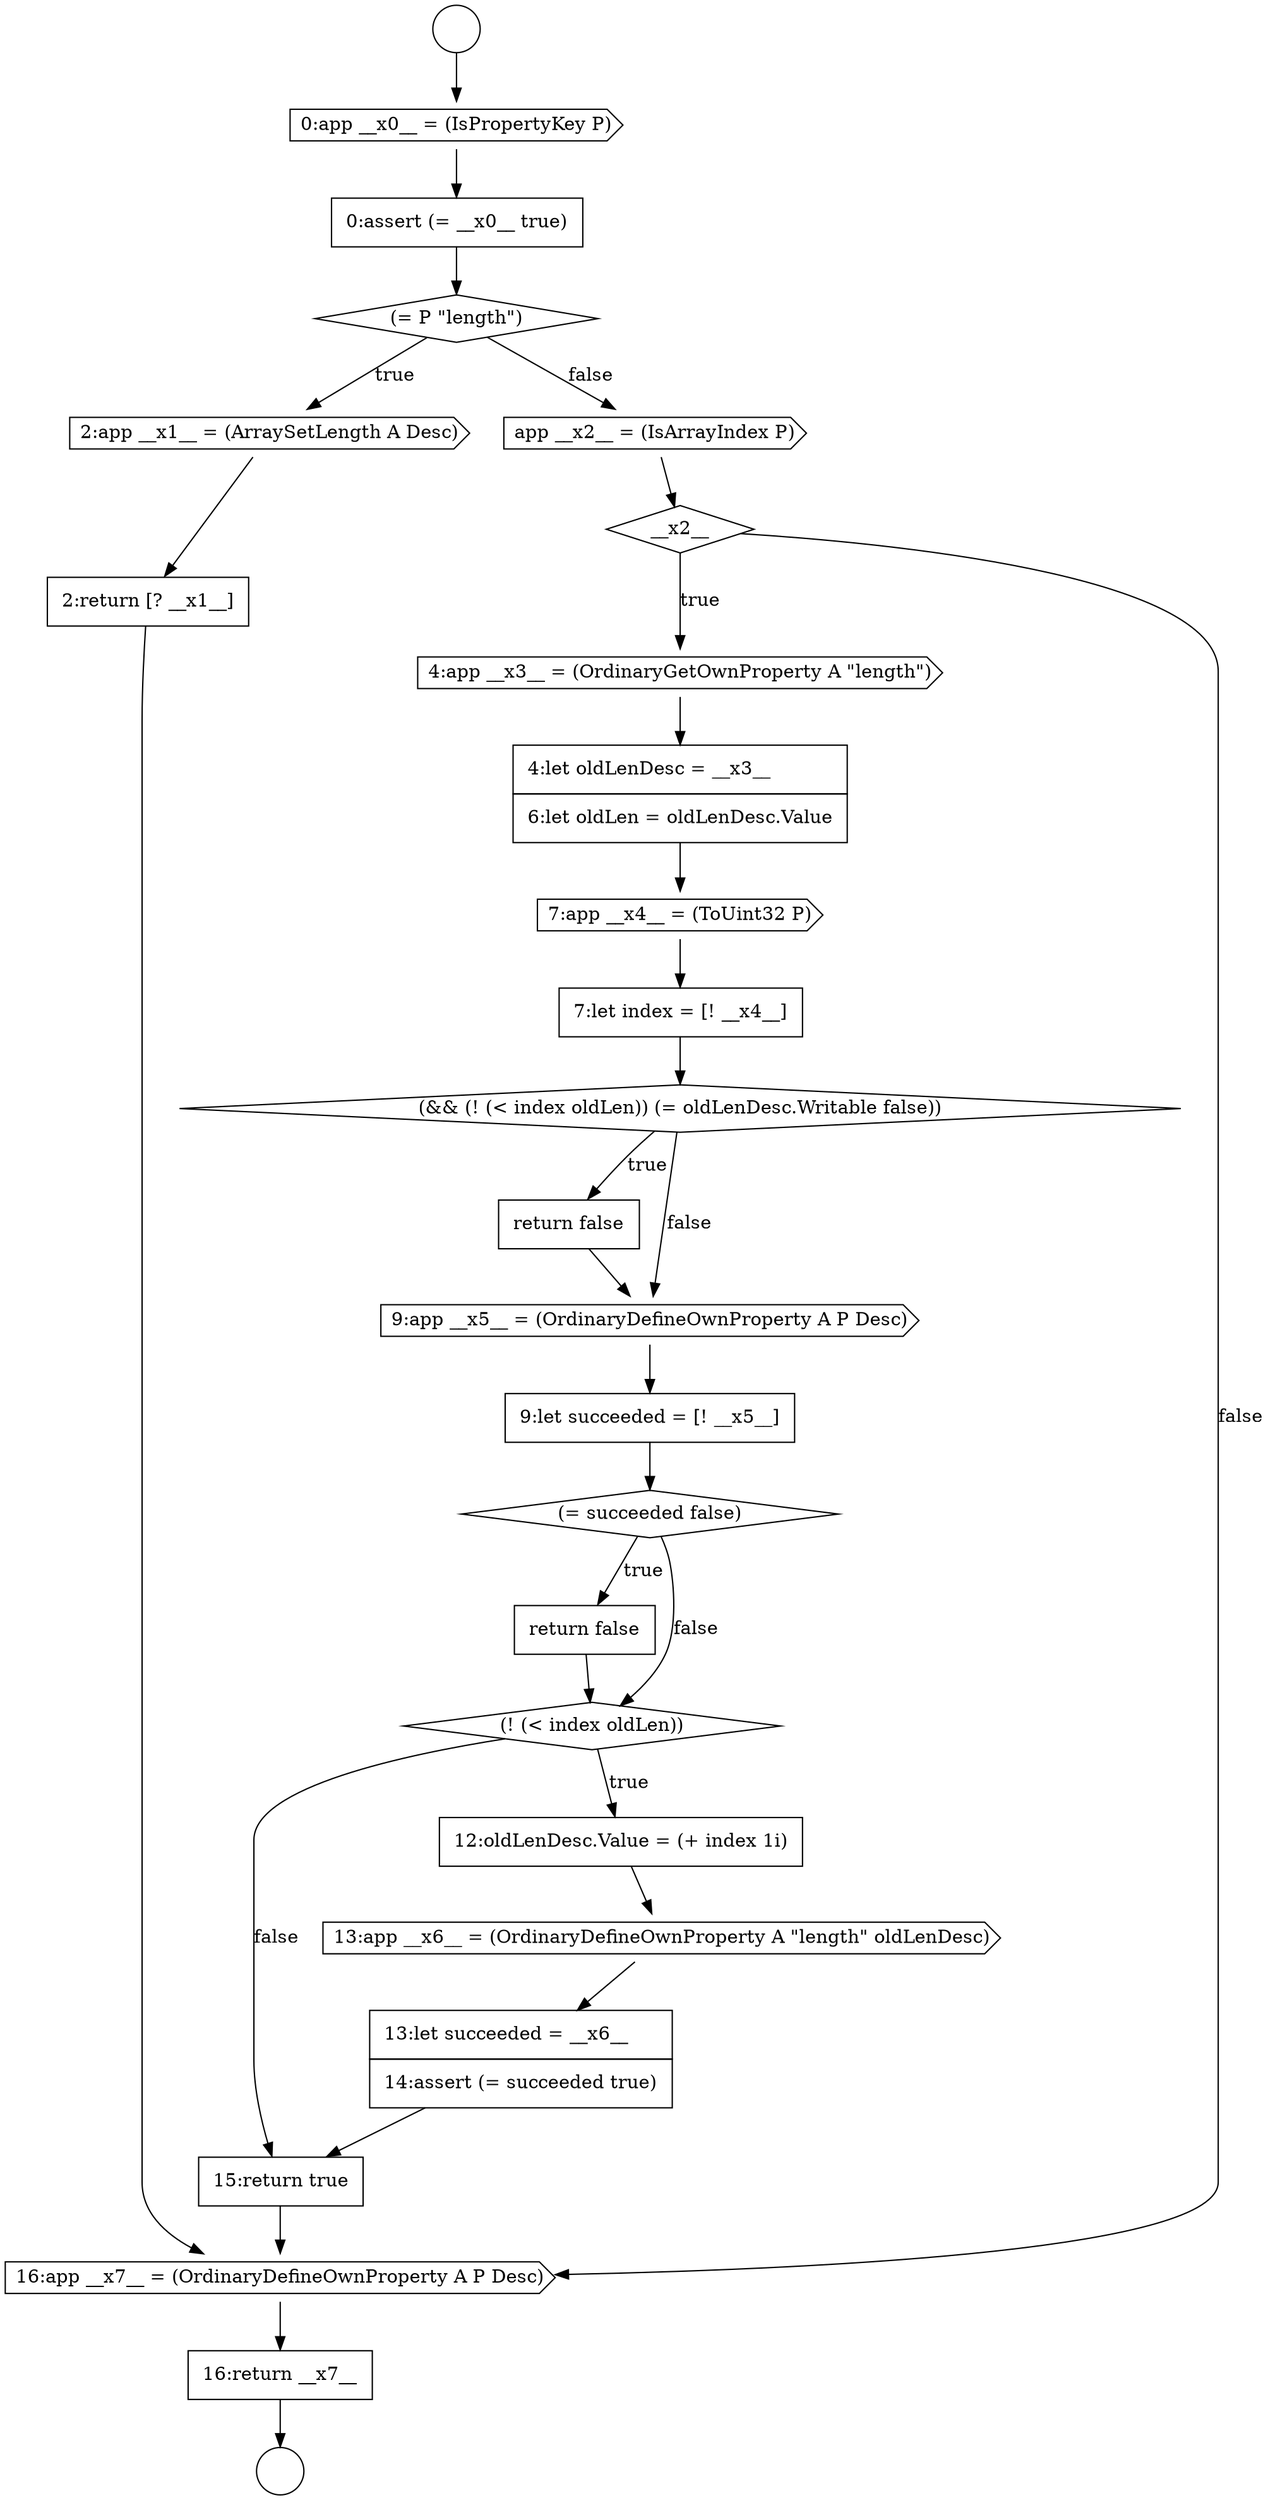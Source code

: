 digraph {
  node2309 [shape=none, margin=0, label=<<font color="black">
    <table border="0" cellborder="1" cellspacing="0" cellpadding="10">
      <tr><td align="left">return false</td></tr>
    </table>
  </font>> color="black" fillcolor="white" style=filled]
  node2316 [shape=cds, label=<<font color="black">13:app __x6__ = (OrdinaryDefineOwnProperty A &quot;length&quot; oldLenDesc)</font>> color="black" fillcolor="white" style=filled]
  node2301 [shape=none, margin=0, label=<<font color="black">
    <table border="0" cellborder="1" cellspacing="0" cellpadding="10">
      <tr><td align="left">2:return [? __x1__]</td></tr>
    </table>
  </font>> color="black" fillcolor="white" style=filled]
  node2313 [shape=none, margin=0, label=<<font color="black">
    <table border="0" cellborder="1" cellspacing="0" cellpadding="10">
      <tr><td align="left">return false</td></tr>
    </table>
  </font>> color="black" fillcolor="white" style=filled]
  node2300 [shape=cds, label=<<font color="black">2:app __x1__ = (ArraySetLength A Desc)</font>> color="black" fillcolor="white" style=filled]
  node2304 [shape=cds, label=<<font color="black">4:app __x3__ = (OrdinaryGetOwnProperty A &quot;length&quot;)</font>> color="black" fillcolor="white" style=filled]
  node2314 [shape=diamond, label=<<font color="black">(! (&lt; index oldLen))</font>> color="black" fillcolor="white" style=filled]
  node2303 [shape=diamond, label=<<font color="black">__x2__</font>> color="black" fillcolor="white" style=filled]
  node2318 [shape=none, margin=0, label=<<font color="black">
    <table border="0" cellborder="1" cellspacing="0" cellpadding="10">
      <tr><td align="left">15:return true</td></tr>
    </table>
  </font>> color="black" fillcolor="white" style=filled]
  node2298 [shape=none, margin=0, label=<<font color="black">
    <table border="0" cellborder="1" cellspacing="0" cellpadding="10">
      <tr><td align="left">0:assert (= __x0__ true)</td></tr>
    </table>
  </font>> color="black" fillcolor="white" style=filled]
  node2320 [shape=none, margin=0, label=<<font color="black">
    <table border="0" cellborder="1" cellspacing="0" cellpadding="10">
      <tr><td align="left">16:return __x7__</td></tr>
    </table>
  </font>> color="black" fillcolor="white" style=filled]
  node2315 [shape=none, margin=0, label=<<font color="black">
    <table border="0" cellborder="1" cellspacing="0" cellpadding="10">
      <tr><td align="left">12:oldLenDesc.Value = (+ index 1i)</td></tr>
    </table>
  </font>> color="black" fillcolor="white" style=filled]
  node2302 [shape=cds, label=<<font color="black">app __x2__ = (IsArrayIndex P)</font>> color="black" fillcolor="white" style=filled]
  node2297 [shape=cds, label=<<font color="black">0:app __x0__ = (IsPropertyKey P)</font>> color="black" fillcolor="white" style=filled]
  node2295 [shape=circle label=" " color="black" fillcolor="white" style=filled]
  node2306 [shape=cds, label=<<font color="black">7:app __x4__ = (ToUint32 P)</font>> color="black" fillcolor="white" style=filled]
  node2296 [shape=circle label=" " color="black" fillcolor="white" style=filled]
  node2307 [shape=none, margin=0, label=<<font color="black">
    <table border="0" cellborder="1" cellspacing="0" cellpadding="10">
      <tr><td align="left">7:let index = [! __x4__]</td></tr>
    </table>
  </font>> color="black" fillcolor="white" style=filled]
  node2312 [shape=diamond, label=<<font color="black">(= succeeded false)</font>> color="black" fillcolor="white" style=filled]
  node2317 [shape=none, margin=0, label=<<font color="black">
    <table border="0" cellborder="1" cellspacing="0" cellpadding="10">
      <tr><td align="left">13:let succeeded = __x6__</td></tr>
      <tr><td align="left">14:assert (= succeeded true)</td></tr>
    </table>
  </font>> color="black" fillcolor="white" style=filled]
  node2308 [shape=diamond, label=<<font color="black">(&amp;&amp; (! (&lt; index oldLen)) (= oldLenDesc.Writable false))</font>> color="black" fillcolor="white" style=filled]
  node2319 [shape=cds, label=<<font color="black">16:app __x7__ = (OrdinaryDefineOwnProperty A P Desc)</font>> color="black" fillcolor="white" style=filled]
  node2311 [shape=none, margin=0, label=<<font color="black">
    <table border="0" cellborder="1" cellspacing="0" cellpadding="10">
      <tr><td align="left">9:let succeeded = [! __x5__]</td></tr>
    </table>
  </font>> color="black" fillcolor="white" style=filled]
  node2299 [shape=diamond, label=<<font color="black">(= P &quot;length&quot;)</font>> color="black" fillcolor="white" style=filled]
  node2310 [shape=cds, label=<<font color="black">9:app __x5__ = (OrdinaryDefineOwnProperty A P Desc)</font>> color="black" fillcolor="white" style=filled]
  node2305 [shape=none, margin=0, label=<<font color="black">
    <table border="0" cellborder="1" cellspacing="0" cellpadding="10">
      <tr><td align="left">4:let oldLenDesc = __x3__</td></tr>
      <tr><td align="left">6:let oldLen = oldLenDesc.Value</td></tr>
    </table>
  </font>> color="black" fillcolor="white" style=filled]
  node2304 -> node2305 [ color="black"]
  node2308 -> node2309 [label=<<font color="black">true</font>> color="black"]
  node2308 -> node2310 [label=<<font color="black">false</font>> color="black"]
  node2295 -> node2297 [ color="black"]
  node2302 -> node2303 [ color="black"]
  node2306 -> node2307 [ color="black"]
  node2307 -> node2308 [ color="black"]
  node2305 -> node2306 [ color="black"]
  node2312 -> node2313 [label=<<font color="black">true</font>> color="black"]
  node2312 -> node2314 [label=<<font color="black">false</font>> color="black"]
  node2298 -> node2299 [ color="black"]
  node2319 -> node2320 [ color="black"]
  node2310 -> node2311 [ color="black"]
  node2297 -> node2298 [ color="black"]
  node2314 -> node2315 [label=<<font color="black">true</font>> color="black"]
  node2314 -> node2318 [label=<<font color="black">false</font>> color="black"]
  node2311 -> node2312 [ color="black"]
  node2301 -> node2319 [ color="black"]
  node2309 -> node2310 [ color="black"]
  node2299 -> node2300 [label=<<font color="black">true</font>> color="black"]
  node2299 -> node2302 [label=<<font color="black">false</font>> color="black"]
  node2303 -> node2304 [label=<<font color="black">true</font>> color="black"]
  node2303 -> node2319 [label=<<font color="black">false</font>> color="black"]
  node2313 -> node2314 [ color="black"]
  node2300 -> node2301 [ color="black"]
  node2318 -> node2319 [ color="black"]
  node2320 -> node2296 [ color="black"]
  node2315 -> node2316 [ color="black"]
  node2317 -> node2318 [ color="black"]
  node2316 -> node2317 [ color="black"]
}
